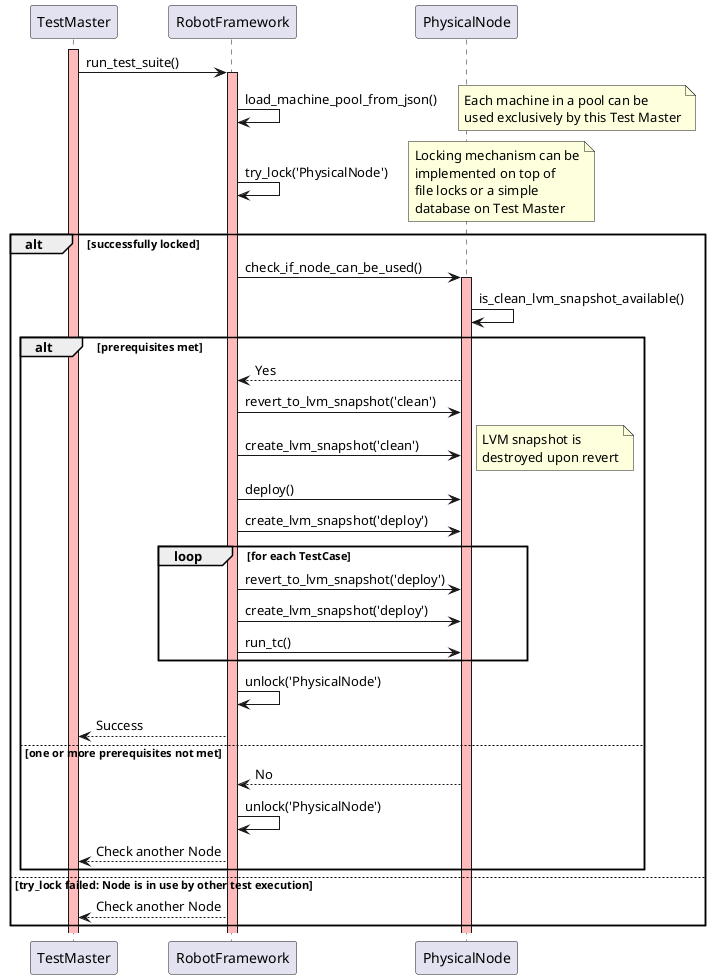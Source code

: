 @startuml physical_machine_usage

participant TestMaster
participant RobotFramework
participant PhysicalNode

activate TestMaster #FFBBBB
TestMaster -> RobotFramework: run_test_suite()
activate RobotFramework #FFBBBB

RobotFramework -> RobotFramework: load_machine_pool_from_json()
note right: Each machine in a pool can be\nused exclusively by this Test Master

RobotFramework -> RobotFramework: try_lock('PhysicalNode')
note right: Locking mechanism can be\nimplemented on top of\nfile locks or a simple\ndatabase on Test Master
alt successfully locked

    RobotFramework -> PhysicalNode: check_if_node_can_be_used()
    activate PhysicalNode #FFBBBB
    PhysicalNode -> PhysicalNode: is_clean_lvm_snapshot_available()

    alt prerequisites met
        PhysicalNode --> RobotFramework: Yes
        RobotFramework -> PhysicalNode: revert_to_lvm_snapshot('clean')
        RobotFramework -> PhysicalNode: create_lvm_snapshot('clean')
        note right: LVM snapshot is\ndestroyed upon revert

        RobotFramework -> PhysicalNode: deploy()
        RobotFramework -> PhysicalNode: create_lvm_snapshot('deploy')

        loop for each TestCase
            RobotFramework -> PhysicalNode: revert_to_lvm_snapshot('deploy')
            RobotFramework -> PhysicalNode: create_lvm_snapshot('deploy')
            RobotFramework -> PhysicalNode: run_tc()
        end

        RobotFramework -> RobotFramework: unlock('PhysicalNode')
        RobotFramework --> TestMaster: Success

    else one or more prerequisites not met
        PhysicalNode --> RobotFramework: No
        RobotFramework -> RobotFramework: unlock('PhysicalNode')
        RobotFramework --> TestMaster: Check another Node
    end
else try_lock failed: Node is in use by other test execution
    RobotFramework --> TestMaster: Check another Node
end

@enduml

